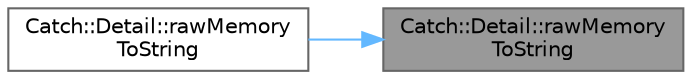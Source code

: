 digraph "Catch::Detail::rawMemoryToString"
{
 // LATEX_PDF_SIZE
  bgcolor="transparent";
  edge [fontname=Helvetica,fontsize=10,labelfontname=Helvetica,labelfontsize=10];
  node [fontname=Helvetica,fontsize=10,shape=box,height=0.2,width=0.4];
  rankdir="RL";
  Node1 [id="Node000001",label="Catch::Detail::rawMemory\lToString",height=0.2,width=0.4,color="gray40", fillcolor="grey60", style="filled", fontcolor="black",tooltip=" "];
  Node1 -> Node2 [id="edge1_Node000001_Node000002",dir="back",color="steelblue1",style="solid",tooltip=" "];
  Node2 [id="Node000002",label="Catch::Detail::rawMemory\lToString",height=0.2,width=0.4,color="grey40", fillcolor="white", style="filled",URL="$namespace_catch_1_1_detail.html#a371620ed524abfcae5c3772bf49b563a",tooltip=" "];
}
